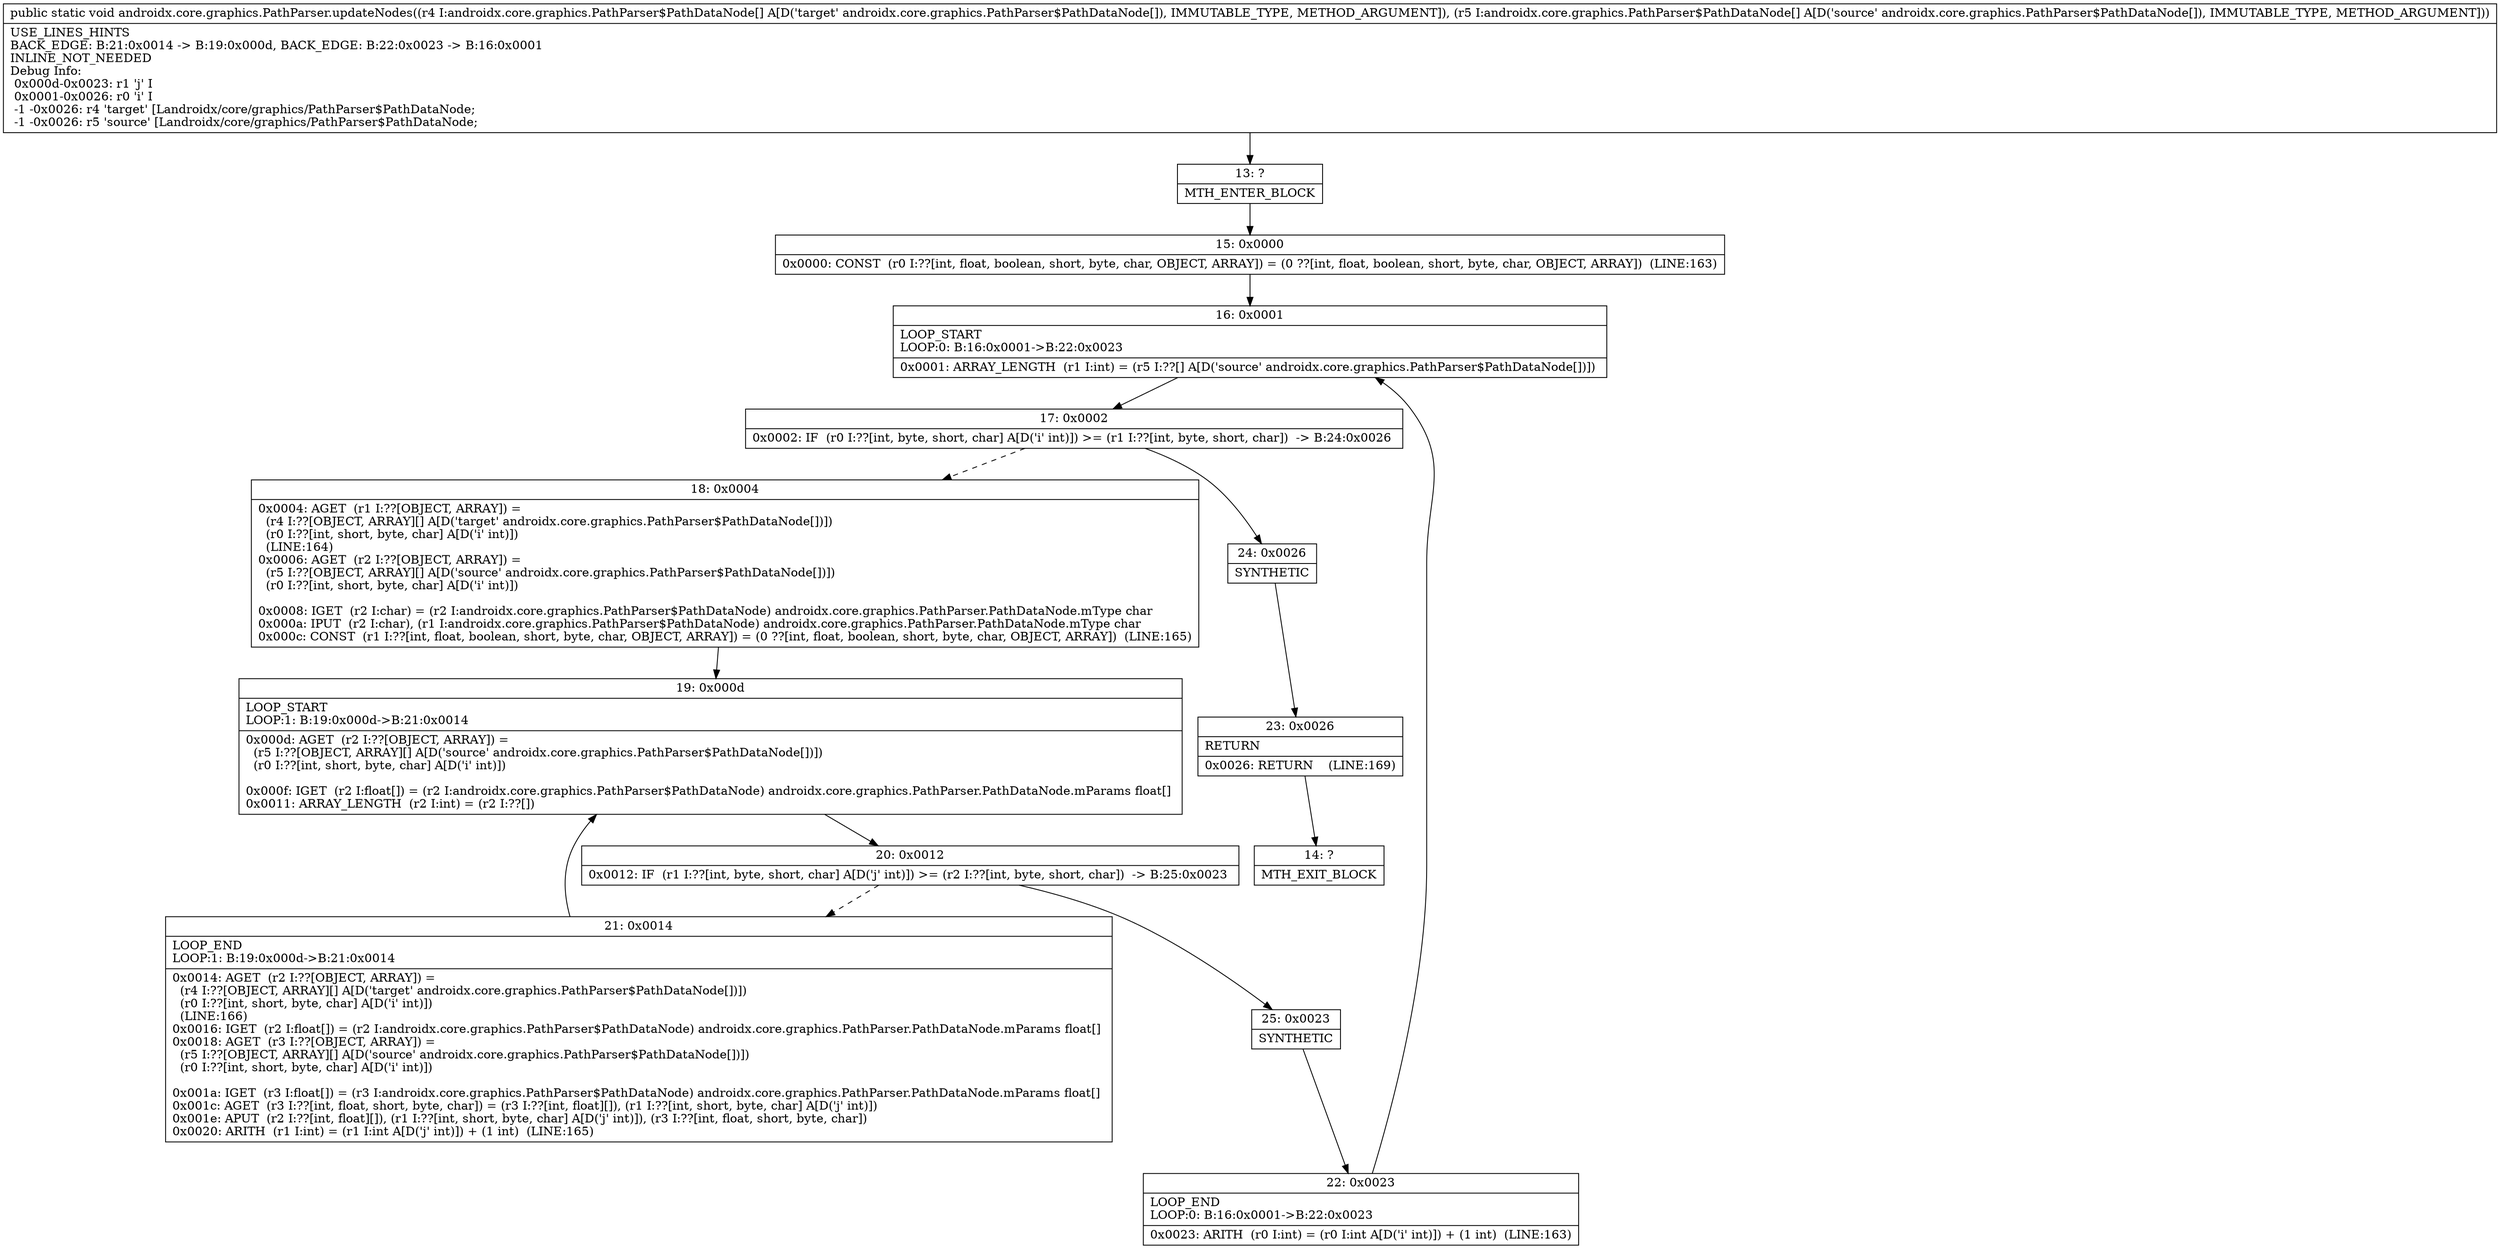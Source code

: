 digraph "CFG forandroidx.core.graphics.PathParser.updateNodes([Landroidx\/core\/graphics\/PathParser$PathDataNode;[Landroidx\/core\/graphics\/PathParser$PathDataNode;)V" {
Node_13 [shape=record,label="{13\:\ ?|MTH_ENTER_BLOCK\l}"];
Node_15 [shape=record,label="{15\:\ 0x0000|0x0000: CONST  (r0 I:??[int, float, boolean, short, byte, char, OBJECT, ARRAY]) = (0 ??[int, float, boolean, short, byte, char, OBJECT, ARRAY])  (LINE:163)\l}"];
Node_16 [shape=record,label="{16\:\ 0x0001|LOOP_START\lLOOP:0: B:16:0x0001\-\>B:22:0x0023\l|0x0001: ARRAY_LENGTH  (r1 I:int) = (r5 I:??[] A[D('source' androidx.core.graphics.PathParser$PathDataNode[])]) \l}"];
Node_17 [shape=record,label="{17\:\ 0x0002|0x0002: IF  (r0 I:??[int, byte, short, char] A[D('i' int)]) \>= (r1 I:??[int, byte, short, char])  \-\> B:24:0x0026 \l}"];
Node_18 [shape=record,label="{18\:\ 0x0004|0x0004: AGET  (r1 I:??[OBJECT, ARRAY]) = \l  (r4 I:??[OBJECT, ARRAY][] A[D('target' androidx.core.graphics.PathParser$PathDataNode[])])\l  (r0 I:??[int, short, byte, char] A[D('i' int)])\l  (LINE:164)\l0x0006: AGET  (r2 I:??[OBJECT, ARRAY]) = \l  (r5 I:??[OBJECT, ARRAY][] A[D('source' androidx.core.graphics.PathParser$PathDataNode[])])\l  (r0 I:??[int, short, byte, char] A[D('i' int)])\l \l0x0008: IGET  (r2 I:char) = (r2 I:androidx.core.graphics.PathParser$PathDataNode) androidx.core.graphics.PathParser.PathDataNode.mType char \l0x000a: IPUT  (r2 I:char), (r1 I:androidx.core.graphics.PathParser$PathDataNode) androidx.core.graphics.PathParser.PathDataNode.mType char \l0x000c: CONST  (r1 I:??[int, float, boolean, short, byte, char, OBJECT, ARRAY]) = (0 ??[int, float, boolean, short, byte, char, OBJECT, ARRAY])  (LINE:165)\l}"];
Node_19 [shape=record,label="{19\:\ 0x000d|LOOP_START\lLOOP:1: B:19:0x000d\-\>B:21:0x0014\l|0x000d: AGET  (r2 I:??[OBJECT, ARRAY]) = \l  (r5 I:??[OBJECT, ARRAY][] A[D('source' androidx.core.graphics.PathParser$PathDataNode[])])\l  (r0 I:??[int, short, byte, char] A[D('i' int)])\l \l0x000f: IGET  (r2 I:float[]) = (r2 I:androidx.core.graphics.PathParser$PathDataNode) androidx.core.graphics.PathParser.PathDataNode.mParams float[] \l0x0011: ARRAY_LENGTH  (r2 I:int) = (r2 I:??[]) \l}"];
Node_20 [shape=record,label="{20\:\ 0x0012|0x0012: IF  (r1 I:??[int, byte, short, char] A[D('j' int)]) \>= (r2 I:??[int, byte, short, char])  \-\> B:25:0x0023 \l}"];
Node_21 [shape=record,label="{21\:\ 0x0014|LOOP_END\lLOOP:1: B:19:0x000d\-\>B:21:0x0014\l|0x0014: AGET  (r2 I:??[OBJECT, ARRAY]) = \l  (r4 I:??[OBJECT, ARRAY][] A[D('target' androidx.core.graphics.PathParser$PathDataNode[])])\l  (r0 I:??[int, short, byte, char] A[D('i' int)])\l  (LINE:166)\l0x0016: IGET  (r2 I:float[]) = (r2 I:androidx.core.graphics.PathParser$PathDataNode) androidx.core.graphics.PathParser.PathDataNode.mParams float[] \l0x0018: AGET  (r3 I:??[OBJECT, ARRAY]) = \l  (r5 I:??[OBJECT, ARRAY][] A[D('source' androidx.core.graphics.PathParser$PathDataNode[])])\l  (r0 I:??[int, short, byte, char] A[D('i' int)])\l \l0x001a: IGET  (r3 I:float[]) = (r3 I:androidx.core.graphics.PathParser$PathDataNode) androidx.core.graphics.PathParser.PathDataNode.mParams float[] \l0x001c: AGET  (r3 I:??[int, float, short, byte, char]) = (r3 I:??[int, float][]), (r1 I:??[int, short, byte, char] A[D('j' int)]) \l0x001e: APUT  (r2 I:??[int, float][]), (r1 I:??[int, short, byte, char] A[D('j' int)]), (r3 I:??[int, float, short, byte, char]) \l0x0020: ARITH  (r1 I:int) = (r1 I:int A[D('j' int)]) + (1 int)  (LINE:165)\l}"];
Node_25 [shape=record,label="{25\:\ 0x0023|SYNTHETIC\l}"];
Node_22 [shape=record,label="{22\:\ 0x0023|LOOP_END\lLOOP:0: B:16:0x0001\-\>B:22:0x0023\l|0x0023: ARITH  (r0 I:int) = (r0 I:int A[D('i' int)]) + (1 int)  (LINE:163)\l}"];
Node_24 [shape=record,label="{24\:\ 0x0026|SYNTHETIC\l}"];
Node_23 [shape=record,label="{23\:\ 0x0026|RETURN\l|0x0026: RETURN    (LINE:169)\l}"];
Node_14 [shape=record,label="{14\:\ ?|MTH_EXIT_BLOCK\l}"];
MethodNode[shape=record,label="{public static void androidx.core.graphics.PathParser.updateNodes((r4 I:androidx.core.graphics.PathParser$PathDataNode[] A[D('target' androidx.core.graphics.PathParser$PathDataNode[]), IMMUTABLE_TYPE, METHOD_ARGUMENT]), (r5 I:androidx.core.graphics.PathParser$PathDataNode[] A[D('source' androidx.core.graphics.PathParser$PathDataNode[]), IMMUTABLE_TYPE, METHOD_ARGUMENT]))  | USE_LINES_HINTS\lBACK_EDGE: B:21:0x0014 \-\> B:19:0x000d, BACK_EDGE: B:22:0x0023 \-\> B:16:0x0001\lINLINE_NOT_NEEDED\lDebug Info:\l  0x000d\-0x0023: r1 'j' I\l  0x0001\-0x0026: r0 'i' I\l  \-1 \-0x0026: r4 'target' [Landroidx\/core\/graphics\/PathParser$PathDataNode;\l  \-1 \-0x0026: r5 'source' [Landroidx\/core\/graphics\/PathParser$PathDataNode;\l}"];
MethodNode -> Node_13;Node_13 -> Node_15;
Node_15 -> Node_16;
Node_16 -> Node_17;
Node_17 -> Node_18[style=dashed];
Node_17 -> Node_24;
Node_18 -> Node_19;
Node_19 -> Node_20;
Node_20 -> Node_21[style=dashed];
Node_20 -> Node_25;
Node_21 -> Node_19;
Node_25 -> Node_22;
Node_22 -> Node_16;
Node_24 -> Node_23;
Node_23 -> Node_14;
}

